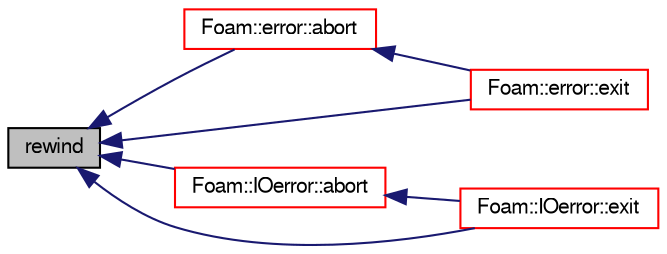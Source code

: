 digraph "rewind"
{
  bgcolor="transparent";
  edge [fontname="FreeSans",fontsize="10",labelfontname="FreeSans",labelfontsize="10"];
  node [fontname="FreeSans",fontsize="10",shape=record];
  rankdir="LR";
  Node4957 [label="rewind",height=0.2,width=0.4,color="black", fillcolor="grey75", style="filled", fontcolor="black"];
  Node4957 -> Node4958 [dir="back",color="midnightblue",fontsize="10",style="solid",fontname="FreeSans"];
  Node4958 [label="Foam::error::abort",height=0.2,width=0.4,color="red",URL="$a26082.html#ac54f53dc342019e8db34f4aa581a5792",tooltip="Abort : used to stop code for fatal errors. "];
  Node4958 -> Node8318 [dir="back",color="midnightblue",fontsize="10",style="solid",fontname="FreeSans"];
  Node8318 [label="Foam::error::exit",height=0.2,width=0.4,color="red",URL="$a26082.html#a8e05d3ad7f8730ff9a8bab5360fd7854",tooltip="Exit : can be called for any error to exit program. "];
  Node4957 -> Node8301 [dir="back",color="midnightblue",fontsize="10",style="solid",fontname="FreeSans"];
  Node8301 [label="Foam::IOerror::abort",height=0.2,width=0.4,color="red",URL="$a26086.html#ac54f53dc342019e8db34f4aa581a5792",tooltip="Abort : used to stop code for fatal errors. "];
  Node8301 -> Node8303 [dir="back",color="midnightblue",fontsize="10",style="solid",fontname="FreeSans"];
  Node8303 [label="Foam::IOerror::exit",height=0.2,width=0.4,color="red",URL="$a26086.html#a8e05d3ad7f8730ff9a8bab5360fd7854",tooltip="Exit : can be called for any error to exit program. "];
  Node4957 -> Node8318 [dir="back",color="midnightblue",fontsize="10",style="solid",fontname="FreeSans"];
  Node4957 -> Node8303 [dir="back",color="midnightblue",fontsize="10",style="solid",fontname="FreeSans"];
}
